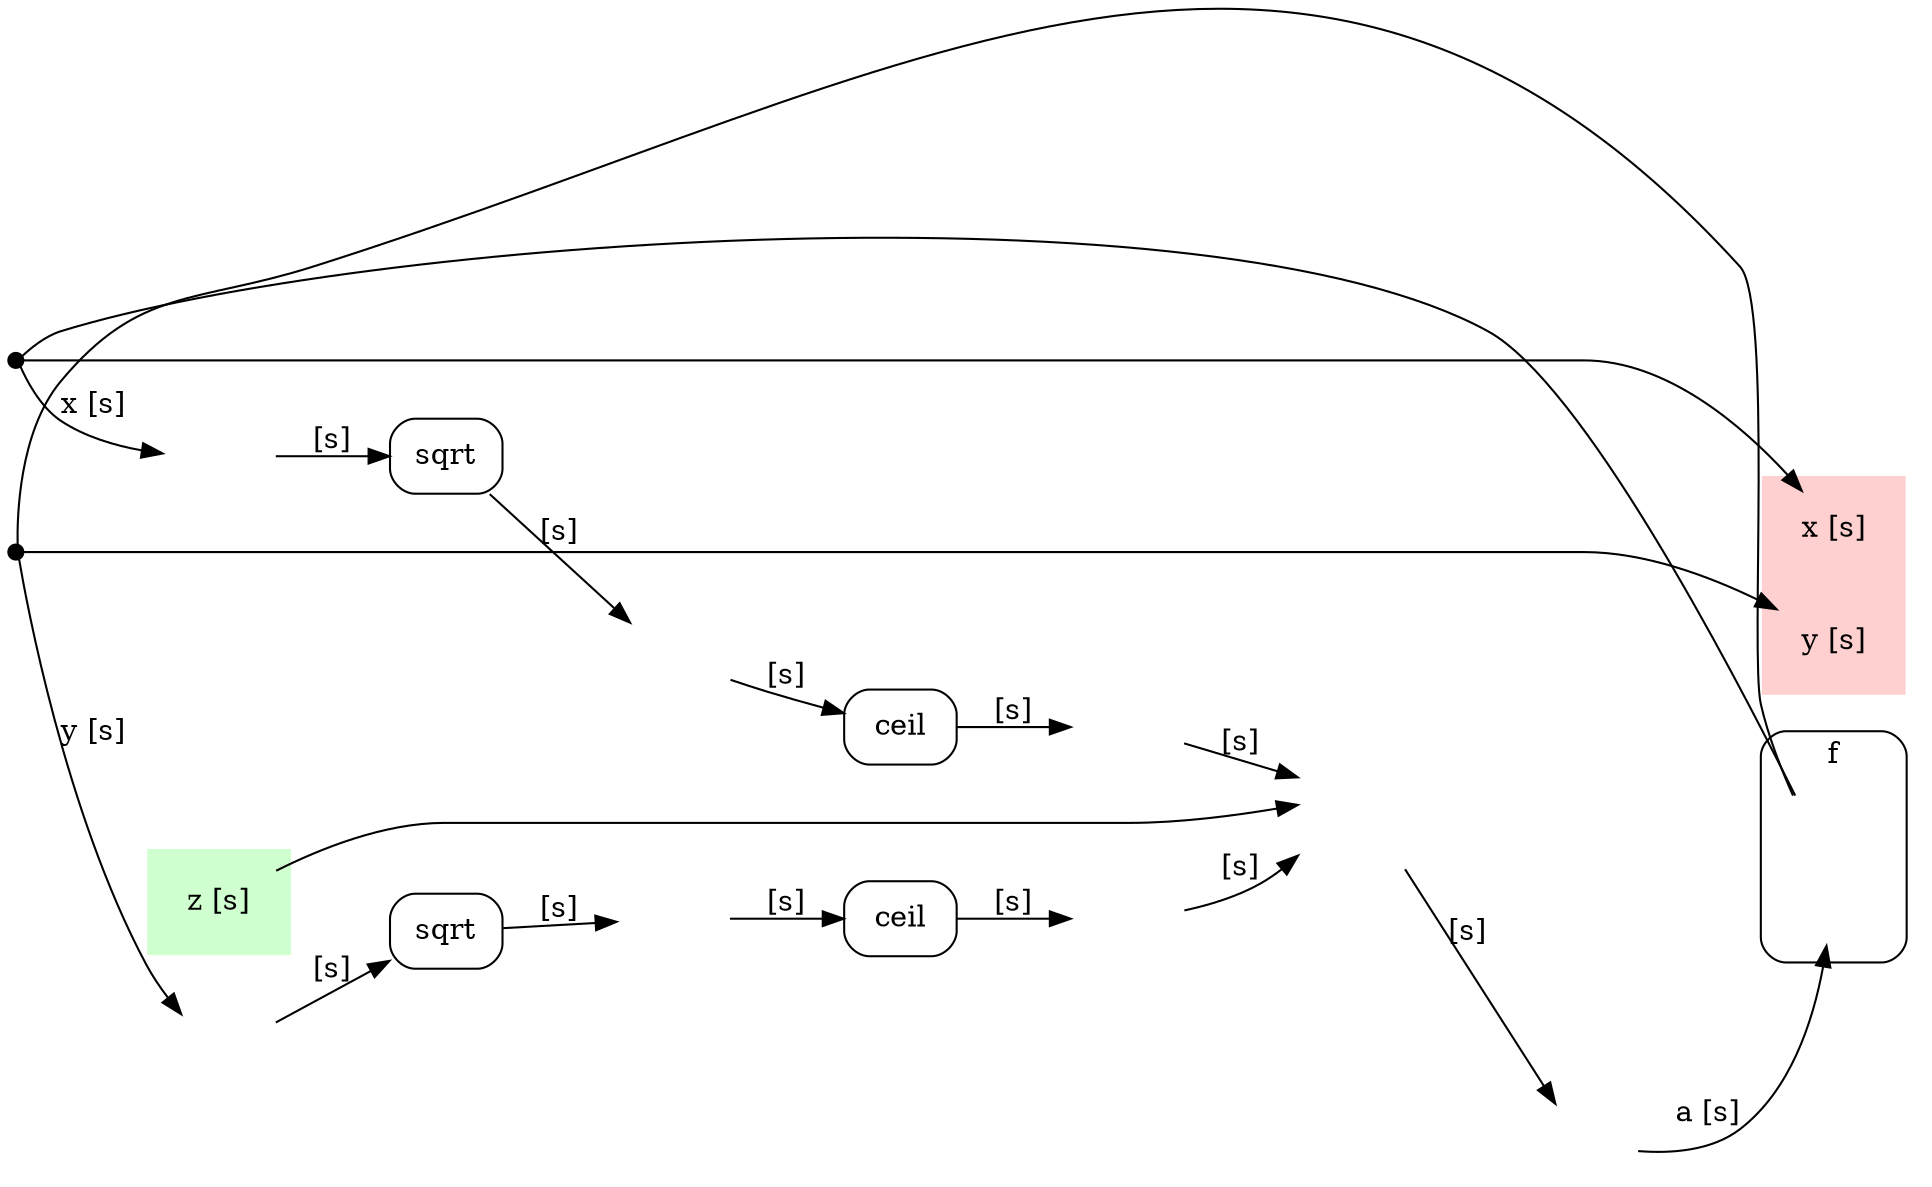 /* Generated by GvGen v.0.9.1 (http://www.picviz.com/sections/opensource/gvgen.html) */

digraph G {
rankdir=LR;
   subgraph cluster1 {
   color="white";
bgcolor="#d0FFd0";
shape="plaintext";
label="";
      node18 [shape="none",label="z [s]"];
   }
   node2 [shape="none",fixedsize="true",imagescale="true",image="/var/folders/kf/_zwsc1_j2wn8smr7xtrrpnxc0000gn/T/tmpTSdo_hdp-icons/resized/100/SumN.png",label="",height="1.0"];
   subgraph cluster3 {
   shape="box";
style="rounded";
label="f";
      node4 [shape="none",fixedsize="true",imagescale="true",image="/var/folders/kf/_zwsc1_j2wn8smr7xtrrpnxc0000gn/T/tmpTSdo_hdp-icons/resized/100/InvPlus2.png",label="",height="1.0"];
   }
   node5 [width="0.1",style="filled",fillcolor="black",color="black",shape="point",label=""];
   node6 [width="0.1",style="filled",fillcolor="black",color="black",shape="point",label=""];
   node7 [shape="box",style="rounded",label="sqrt"];
   node8 [shape="box",style="rounded",label="sqrt"];
   node9 [shape="box",style="rounded",label="ceil"];
   node10 [shape="box",style="rounded",label="ceil"];
   node11 [fixedsize="true",imagescale="true",shape="plaintext",image="/var/folders/kf/_zwsc1_j2wn8smr7xtrrpnxc0000gn/T/tmpTSdo_hdp-icons/resized/100/leq.png",label=""];
   node12 [fixedsize="true",imagescale="true",shape="plaintext",image="/var/folders/kf/_zwsc1_j2wn8smr7xtrrpnxc0000gn/T/tmpTSdo_hdp-icons/resized/100/leq.png",label=""];
   node13 [fixedsize="true",imagescale="true",shape="plaintext",image="/var/folders/kf/_zwsc1_j2wn8smr7xtrrpnxc0000gn/T/tmpTSdo_hdp-icons/resized/100/leq.png",label=""];
   node14 [fixedsize="true",imagescale="true",shape="plaintext",image="/var/folders/kf/_zwsc1_j2wn8smr7xtrrpnxc0000gn/T/tmpTSdo_hdp-icons/resized/100/leq.png",label=""];
   node15 [fixedsize="true",imagescale="true",shape="plaintext",image="/var/folders/kf/_zwsc1_j2wn8smr7xtrrpnxc0000gn/T/tmpTSdo_hdp-icons/resized/100/leq.png",label=""];
   node16 [fixedsize="true",imagescale="true",shape="plaintext",image="/var/folders/kf/_zwsc1_j2wn8smr7xtrrpnxc0000gn/T/tmpTSdo_hdp-icons/resized/100/leq.png",label=""];
   node17 [fixedsize="true",imagescale="true",shape="plaintext",image="/var/folders/kf/_zwsc1_j2wn8smr7xtrrpnxc0000gn/T/tmpTSdo_hdp-icons/resized/100/leq.png",label=""];
   subgraph cluster19 {
   color="white";
bgcolor="#FFd0d0";
shape="plaintext";
label="";
      node21 [shape="none",label="x [s]"];
      node20 [shape="none",label="y [s]"];
   }
node18->node2;
node18->node7 [style="invis"];
node18->node12 [style="invis"];
node18->node17 [style="invis"];
node4->node5 [weight="0",dir="none",constraint="false"];
node4->node6 [weight="0",dir="none",constraint="false"];
node2->node17 [weight="0.5",label="[s]"];
node2->node20 [style="invis"];
node5->node13 [weight="0.5",label="y [s]"];
node5->node20;
node6->node11 [weight="0.5",label="x [s]"];
node6->node21;
node7->node14 [weight="0",label="[s]"];
node7->node20 [style="invis"];
node8->node12 [weight="0",label="[s]"];
node9->node15 [weight="0",label="[s]"];
node10->node16 [weight="0",label="[s]"];
node11->node8 [weight="0.5",label="[s]"];
node12->node9 [weight="0",label="[s]"];
node12->node20 [style="invis"];
node13->node7 [weight="0.5",label="[s]"];
node14->node10 [weight="0",label="[s]"];
node15->node2 [weight="0",label="[s]"];
node16->node2 [weight="0",label="[s]"];
node17->node4 [weight="0.5",label="a [s]"];
node17->node20 [style="invis"];
}
